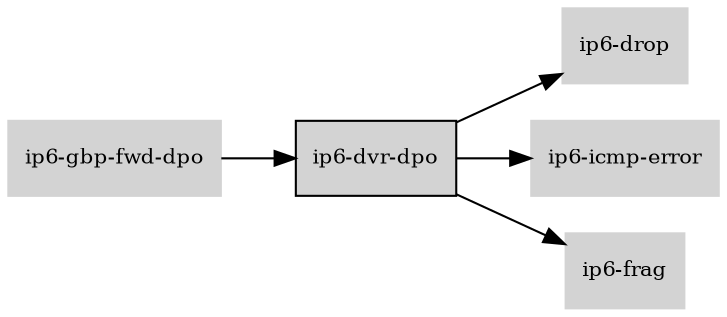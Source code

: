digraph "ip6_dvr_dpo_subgraph" {
  rankdir=LR;
  node [shape=box, style=filled, fontsize=10, color=lightgray, fontcolor=black, fillcolor=lightgray];
  "ip6-dvr-dpo" [color=black, fontcolor=black, fillcolor=lightgray];
  edge [fontsize=8];
  "ip6-dvr-dpo" -> "ip6-drop";
  "ip6-dvr-dpo" -> "ip6-icmp-error";
  "ip6-dvr-dpo" -> "ip6-frag";
  "ip6-gbp-fwd-dpo" -> "ip6-dvr-dpo";
}

